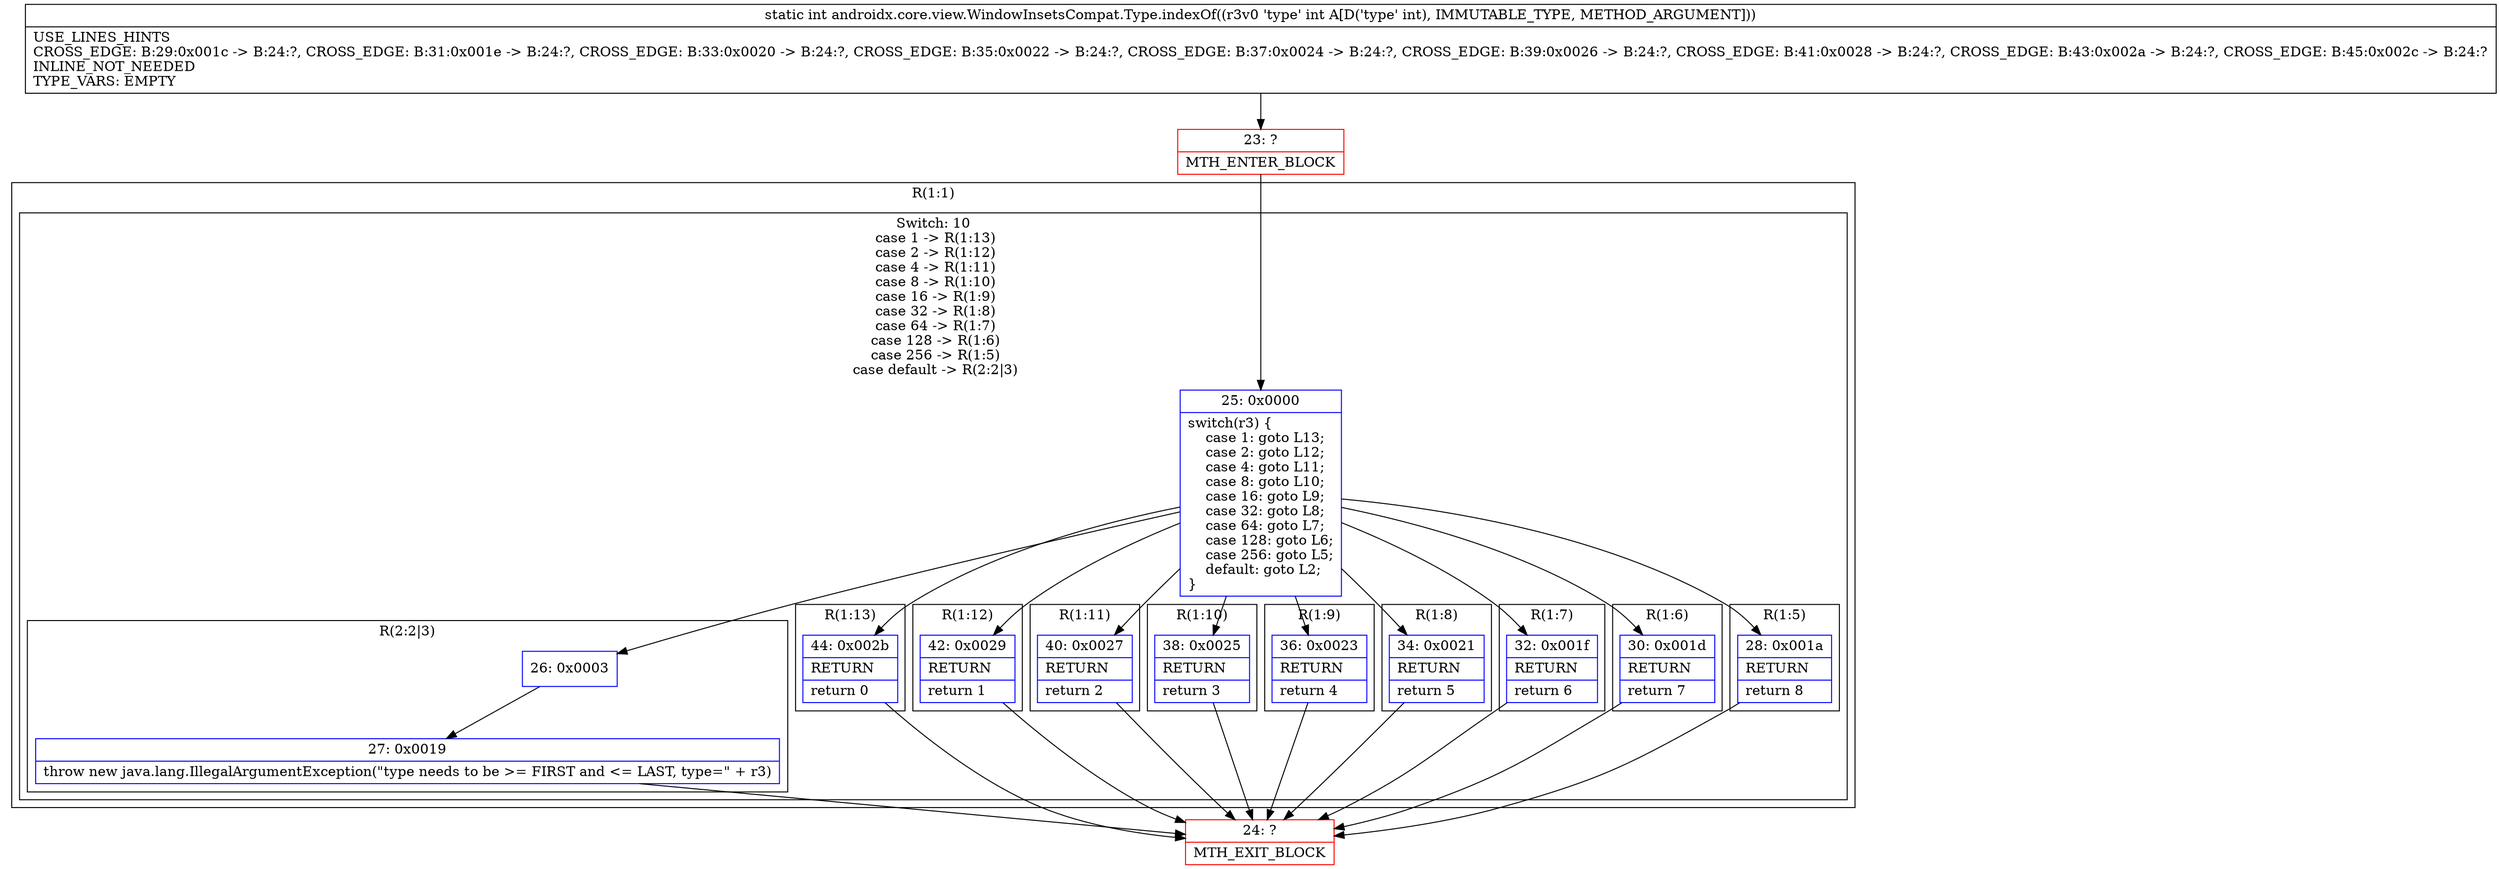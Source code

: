 digraph "CFG forandroidx.core.view.WindowInsetsCompat.Type.indexOf(I)I" {
subgraph cluster_Region_846276272 {
label = "R(1:1)";
node [shape=record,color=blue];
subgraph cluster_SwitchRegion_854860217 {
label = "Switch: 10
 case 1 -> R(1:13)
 case 2 -> R(1:12)
 case 4 -> R(1:11)
 case 8 -> R(1:10)
 case 16 -> R(1:9)
 case 32 -> R(1:8)
 case 64 -> R(1:7)
 case 128 -> R(1:6)
 case 256 -> R(1:5)
 case default -> R(2:2|3)";
node [shape=record,color=blue];
Node_25 [shape=record,label="{25\:\ 0x0000|switch(r3) \{\l    case 1: goto L13;\l    case 2: goto L12;\l    case 4: goto L11;\l    case 8: goto L10;\l    case 16: goto L9;\l    case 32: goto L8;\l    case 64: goto L7;\l    case 128: goto L6;\l    case 256: goto L5;\l    default: goto L2;\l\}\l}"];
subgraph cluster_Region_1288091800 {
label = "R(1:13)";
node [shape=record,color=blue];
Node_44 [shape=record,label="{44\:\ 0x002b|RETURN\l|return 0\l}"];
}
subgraph cluster_Region_1139518929 {
label = "R(1:12)";
node [shape=record,color=blue];
Node_42 [shape=record,label="{42\:\ 0x0029|RETURN\l|return 1\l}"];
}
subgraph cluster_Region_2014595002 {
label = "R(1:11)";
node [shape=record,color=blue];
Node_40 [shape=record,label="{40\:\ 0x0027|RETURN\l|return 2\l}"];
}
subgraph cluster_Region_1811826920 {
label = "R(1:10)";
node [shape=record,color=blue];
Node_38 [shape=record,label="{38\:\ 0x0025|RETURN\l|return 3\l}"];
}
subgraph cluster_Region_310718327 {
label = "R(1:9)";
node [shape=record,color=blue];
Node_36 [shape=record,label="{36\:\ 0x0023|RETURN\l|return 4\l}"];
}
subgraph cluster_Region_203333075 {
label = "R(1:8)";
node [shape=record,color=blue];
Node_34 [shape=record,label="{34\:\ 0x0021|RETURN\l|return 5\l}"];
}
subgraph cluster_Region_1449996925 {
label = "R(1:7)";
node [shape=record,color=blue];
Node_32 [shape=record,label="{32\:\ 0x001f|RETURN\l|return 6\l}"];
}
subgraph cluster_Region_1338874192 {
label = "R(1:6)";
node [shape=record,color=blue];
Node_30 [shape=record,label="{30\:\ 0x001d|RETURN\l|return 7\l}"];
}
subgraph cluster_Region_1955129673 {
label = "R(1:5)";
node [shape=record,color=blue];
Node_28 [shape=record,label="{28\:\ 0x001a|RETURN\l|return 8\l}"];
}
subgraph cluster_Region_201331214 {
label = "R(2:2|3)";
node [shape=record,color=blue];
Node_26 [shape=record,label="{26\:\ 0x0003}"];
Node_27 [shape=record,label="{27\:\ 0x0019|throw new java.lang.IllegalArgumentException(\"type needs to be \>= FIRST and \<= LAST, type=\" + r3)\l}"];
}
}
}
Node_23 [shape=record,color=red,label="{23\:\ ?|MTH_ENTER_BLOCK\l}"];
Node_24 [shape=record,color=red,label="{24\:\ ?|MTH_EXIT_BLOCK\l}"];
MethodNode[shape=record,label="{static int androidx.core.view.WindowInsetsCompat.Type.indexOf((r3v0 'type' int A[D('type' int), IMMUTABLE_TYPE, METHOD_ARGUMENT]))  | USE_LINES_HINTS\lCROSS_EDGE: B:29:0x001c \-\> B:24:?, CROSS_EDGE: B:31:0x001e \-\> B:24:?, CROSS_EDGE: B:33:0x0020 \-\> B:24:?, CROSS_EDGE: B:35:0x0022 \-\> B:24:?, CROSS_EDGE: B:37:0x0024 \-\> B:24:?, CROSS_EDGE: B:39:0x0026 \-\> B:24:?, CROSS_EDGE: B:41:0x0028 \-\> B:24:?, CROSS_EDGE: B:43:0x002a \-\> B:24:?, CROSS_EDGE: B:45:0x002c \-\> B:24:?\lINLINE_NOT_NEEDED\lTYPE_VARS: EMPTY\l}"];
MethodNode -> Node_23;Node_25 -> Node_26;
Node_25 -> Node_28;
Node_25 -> Node_30;
Node_25 -> Node_32;
Node_25 -> Node_34;
Node_25 -> Node_36;
Node_25 -> Node_38;
Node_25 -> Node_40;
Node_25 -> Node_42;
Node_25 -> Node_44;
Node_44 -> Node_24;
Node_42 -> Node_24;
Node_40 -> Node_24;
Node_38 -> Node_24;
Node_36 -> Node_24;
Node_34 -> Node_24;
Node_32 -> Node_24;
Node_30 -> Node_24;
Node_28 -> Node_24;
Node_26 -> Node_27;
Node_27 -> Node_24;
Node_23 -> Node_25;
}

